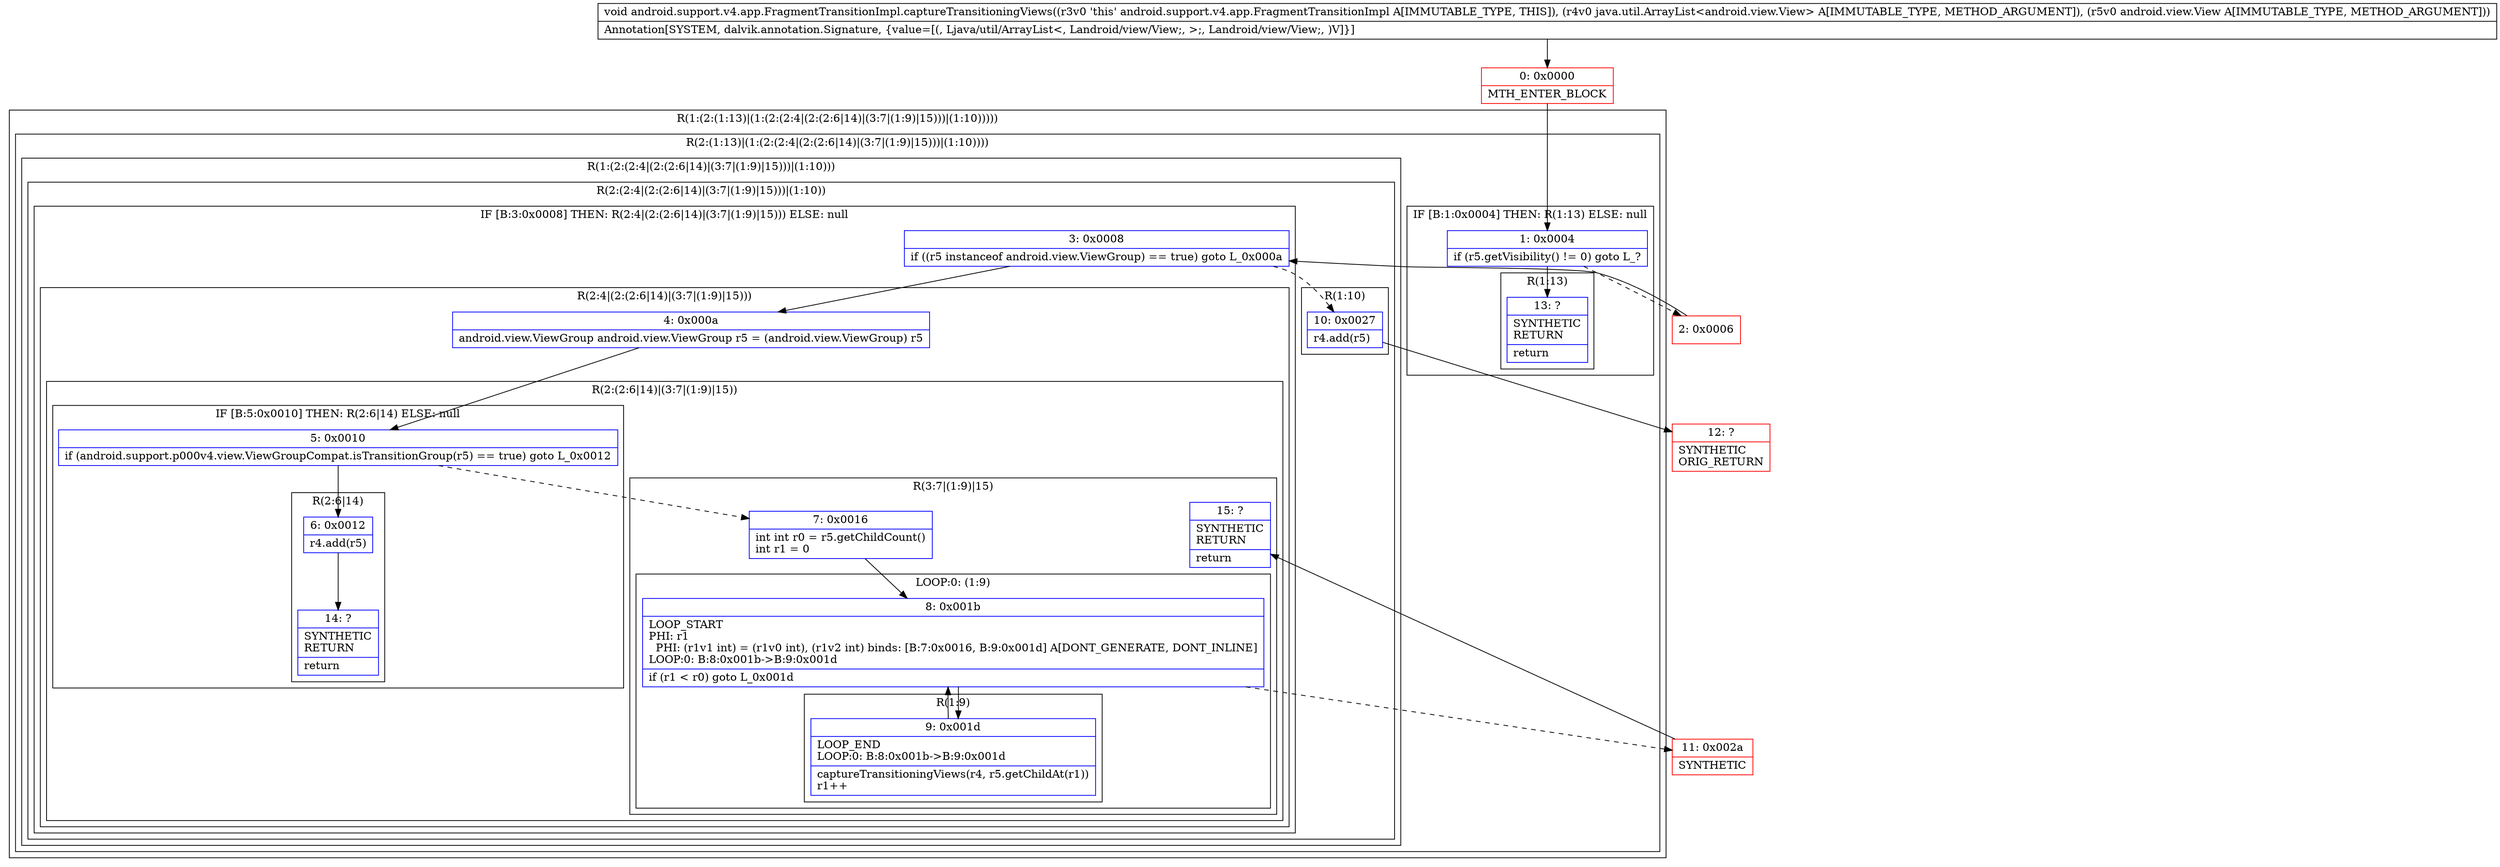 digraph "CFG forandroid.support.v4.app.FragmentTransitionImpl.captureTransitioningViews(Ljava\/util\/ArrayList;Landroid\/view\/View;)V" {
subgraph cluster_Region_533133344 {
label = "R(1:(2:(1:13)|(1:(2:(2:4|(2:(2:6|14)|(3:7|(1:9)|15)))|(1:10)))))";
node [shape=record,color=blue];
subgraph cluster_Region_364360561 {
label = "R(2:(1:13)|(1:(2:(2:4|(2:(2:6|14)|(3:7|(1:9)|15)))|(1:10))))";
node [shape=record,color=blue];
subgraph cluster_IfRegion_865011306 {
label = "IF [B:1:0x0004] THEN: R(1:13) ELSE: null";
node [shape=record,color=blue];
Node_1 [shape=record,label="{1\:\ 0x0004|if (r5.getVisibility() != 0) goto L_?\l}"];
subgraph cluster_Region_250719916 {
label = "R(1:13)";
node [shape=record,color=blue];
Node_13 [shape=record,label="{13\:\ ?|SYNTHETIC\lRETURN\l|return\l}"];
}
}
subgraph cluster_Region_652103850 {
label = "R(1:(2:(2:4|(2:(2:6|14)|(3:7|(1:9)|15)))|(1:10)))";
node [shape=record,color=blue];
subgraph cluster_Region_240796475 {
label = "R(2:(2:4|(2:(2:6|14)|(3:7|(1:9)|15)))|(1:10))";
node [shape=record,color=blue];
subgraph cluster_IfRegion_1160624332 {
label = "IF [B:3:0x0008] THEN: R(2:4|(2:(2:6|14)|(3:7|(1:9)|15))) ELSE: null";
node [shape=record,color=blue];
Node_3 [shape=record,label="{3\:\ 0x0008|if ((r5 instanceof android.view.ViewGroup) == true) goto L_0x000a\l}"];
subgraph cluster_Region_1689332478 {
label = "R(2:4|(2:(2:6|14)|(3:7|(1:9)|15)))";
node [shape=record,color=blue];
Node_4 [shape=record,label="{4\:\ 0x000a|android.view.ViewGroup android.view.ViewGroup r5 = (android.view.ViewGroup) r5\l}"];
subgraph cluster_Region_1177221643 {
label = "R(2:(2:6|14)|(3:7|(1:9)|15))";
node [shape=record,color=blue];
subgraph cluster_IfRegion_993381066 {
label = "IF [B:5:0x0010] THEN: R(2:6|14) ELSE: null";
node [shape=record,color=blue];
Node_5 [shape=record,label="{5\:\ 0x0010|if (android.support.p000v4.view.ViewGroupCompat.isTransitionGroup(r5) == true) goto L_0x0012\l}"];
subgraph cluster_Region_1331864960 {
label = "R(2:6|14)";
node [shape=record,color=blue];
Node_6 [shape=record,label="{6\:\ 0x0012|r4.add(r5)\l}"];
Node_14 [shape=record,label="{14\:\ ?|SYNTHETIC\lRETURN\l|return\l}"];
}
}
subgraph cluster_Region_1477321579 {
label = "R(3:7|(1:9)|15)";
node [shape=record,color=blue];
Node_7 [shape=record,label="{7\:\ 0x0016|int int r0 = r5.getChildCount()\lint r1 = 0\l}"];
subgraph cluster_LoopRegion_552856494 {
label = "LOOP:0: (1:9)";
node [shape=record,color=blue];
Node_8 [shape=record,label="{8\:\ 0x001b|LOOP_START\lPHI: r1 \l  PHI: (r1v1 int) = (r1v0 int), (r1v2 int) binds: [B:7:0x0016, B:9:0x001d] A[DONT_GENERATE, DONT_INLINE]\lLOOP:0: B:8:0x001b\-\>B:9:0x001d\l|if (r1 \< r0) goto L_0x001d\l}"];
subgraph cluster_Region_897909838 {
label = "R(1:9)";
node [shape=record,color=blue];
Node_9 [shape=record,label="{9\:\ 0x001d|LOOP_END\lLOOP:0: B:8:0x001b\-\>B:9:0x001d\l|captureTransitioningViews(r4, r5.getChildAt(r1))\lr1++\l}"];
}
}
Node_15 [shape=record,label="{15\:\ ?|SYNTHETIC\lRETURN\l|return\l}"];
}
}
}
}
subgraph cluster_Region_312850788 {
label = "R(1:10)";
node [shape=record,color=blue];
Node_10 [shape=record,label="{10\:\ 0x0027|r4.add(r5)\l}"];
}
}
}
}
}
Node_0 [shape=record,color=red,label="{0\:\ 0x0000|MTH_ENTER_BLOCK\l}"];
Node_2 [shape=record,color=red,label="{2\:\ 0x0006}"];
Node_11 [shape=record,color=red,label="{11\:\ 0x002a|SYNTHETIC\l}"];
Node_12 [shape=record,color=red,label="{12\:\ ?|SYNTHETIC\lORIG_RETURN\l}"];
MethodNode[shape=record,label="{void android.support.v4.app.FragmentTransitionImpl.captureTransitioningViews((r3v0 'this' android.support.v4.app.FragmentTransitionImpl A[IMMUTABLE_TYPE, THIS]), (r4v0 java.util.ArrayList\<android.view.View\> A[IMMUTABLE_TYPE, METHOD_ARGUMENT]), (r5v0 android.view.View A[IMMUTABLE_TYPE, METHOD_ARGUMENT]))  | Annotation[SYSTEM, dalvik.annotation.Signature, \{value=[(, Ljava\/util\/ArrayList\<, Landroid\/view\/View;, \>;, Landroid\/view\/View;, )V]\}]\l}"];
MethodNode -> Node_0;
Node_1 -> Node_2[style=dashed];
Node_1 -> Node_13;
Node_3 -> Node_4;
Node_3 -> Node_10[style=dashed];
Node_4 -> Node_5;
Node_5 -> Node_6;
Node_5 -> Node_7[style=dashed];
Node_6 -> Node_14;
Node_7 -> Node_8;
Node_8 -> Node_9;
Node_8 -> Node_11[style=dashed];
Node_9 -> Node_8;
Node_10 -> Node_12;
Node_0 -> Node_1;
Node_2 -> Node_3;
Node_11 -> Node_15;
}

